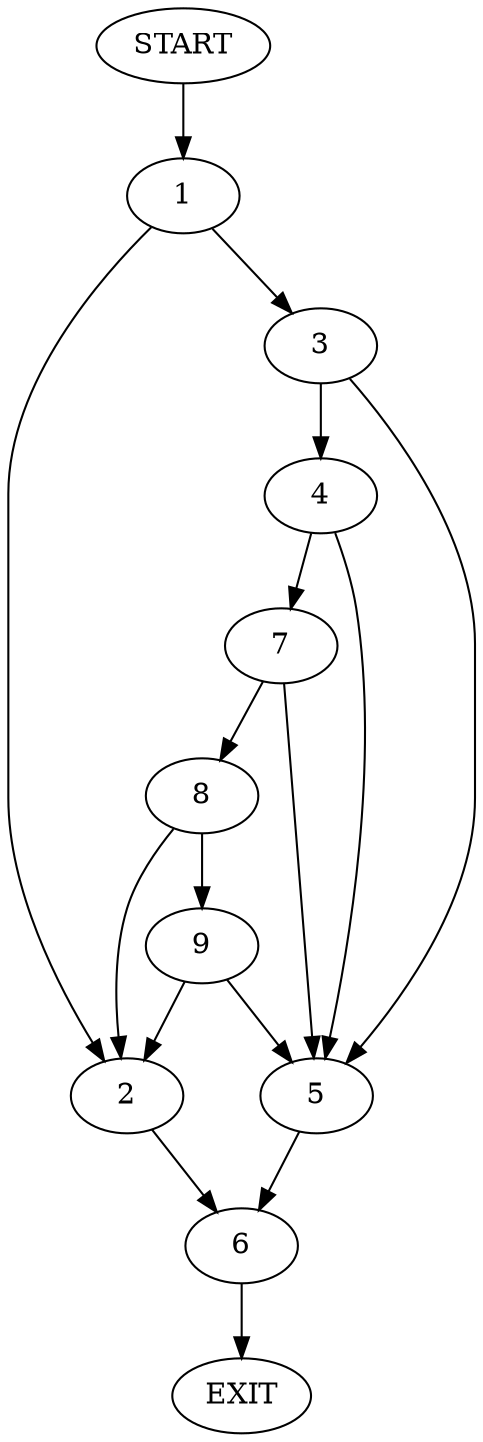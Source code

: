 digraph {
0 [label="START"]
10 [label="EXIT"]
0 -> 1
1 -> 2
1 -> 3
3 -> 4
3 -> 5
2 -> 6
5 -> 6
4 -> 7
4 -> 5
7 -> 8
7 -> 5
8 -> 9
8 -> 2
9 -> 2
9 -> 5
6 -> 10
}
